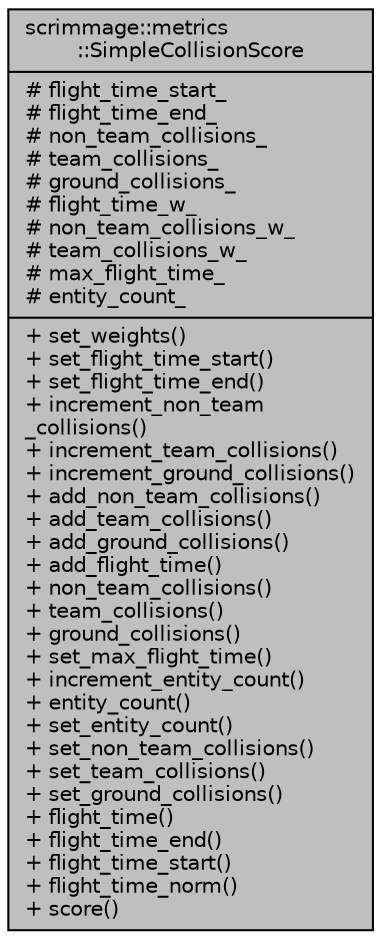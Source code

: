 digraph "scrimmage::metrics::SimpleCollisionScore"
{
 // LATEX_PDF_SIZE
  edge [fontname="Helvetica",fontsize="10",labelfontname="Helvetica",labelfontsize="10"];
  node [fontname="Helvetica",fontsize="10",shape=record];
  Node1 [label="{scrimmage::metrics\l::SimpleCollisionScore\n|# flight_time_start_\l# flight_time_end_\l# non_team_collisions_\l# team_collisions_\l# ground_collisions_\l# flight_time_w_\l# non_team_collisions_w_\l# team_collisions_w_\l# max_flight_time_\l# entity_count_\l|+ set_weights()\l+ set_flight_time_start()\l+ set_flight_time_end()\l+ increment_non_team\l_collisions()\l+ increment_team_collisions()\l+ increment_ground_collisions()\l+ add_non_team_collisions()\l+ add_team_collisions()\l+ add_ground_collisions()\l+ add_flight_time()\l+ non_team_collisions()\l+ team_collisions()\l+ ground_collisions()\l+ set_max_flight_time()\l+ increment_entity_count()\l+ entity_count()\l+ set_entity_count()\l+ set_non_team_collisions()\l+ set_team_collisions()\l+ set_ground_collisions()\l+ flight_time()\l+ flight_time_end()\l+ flight_time_start()\l+ flight_time_norm()\l+ score()\l}",height=0.2,width=0.4,color="black", fillcolor="grey75", style="filled", fontcolor="black",tooltip=" "];
}
